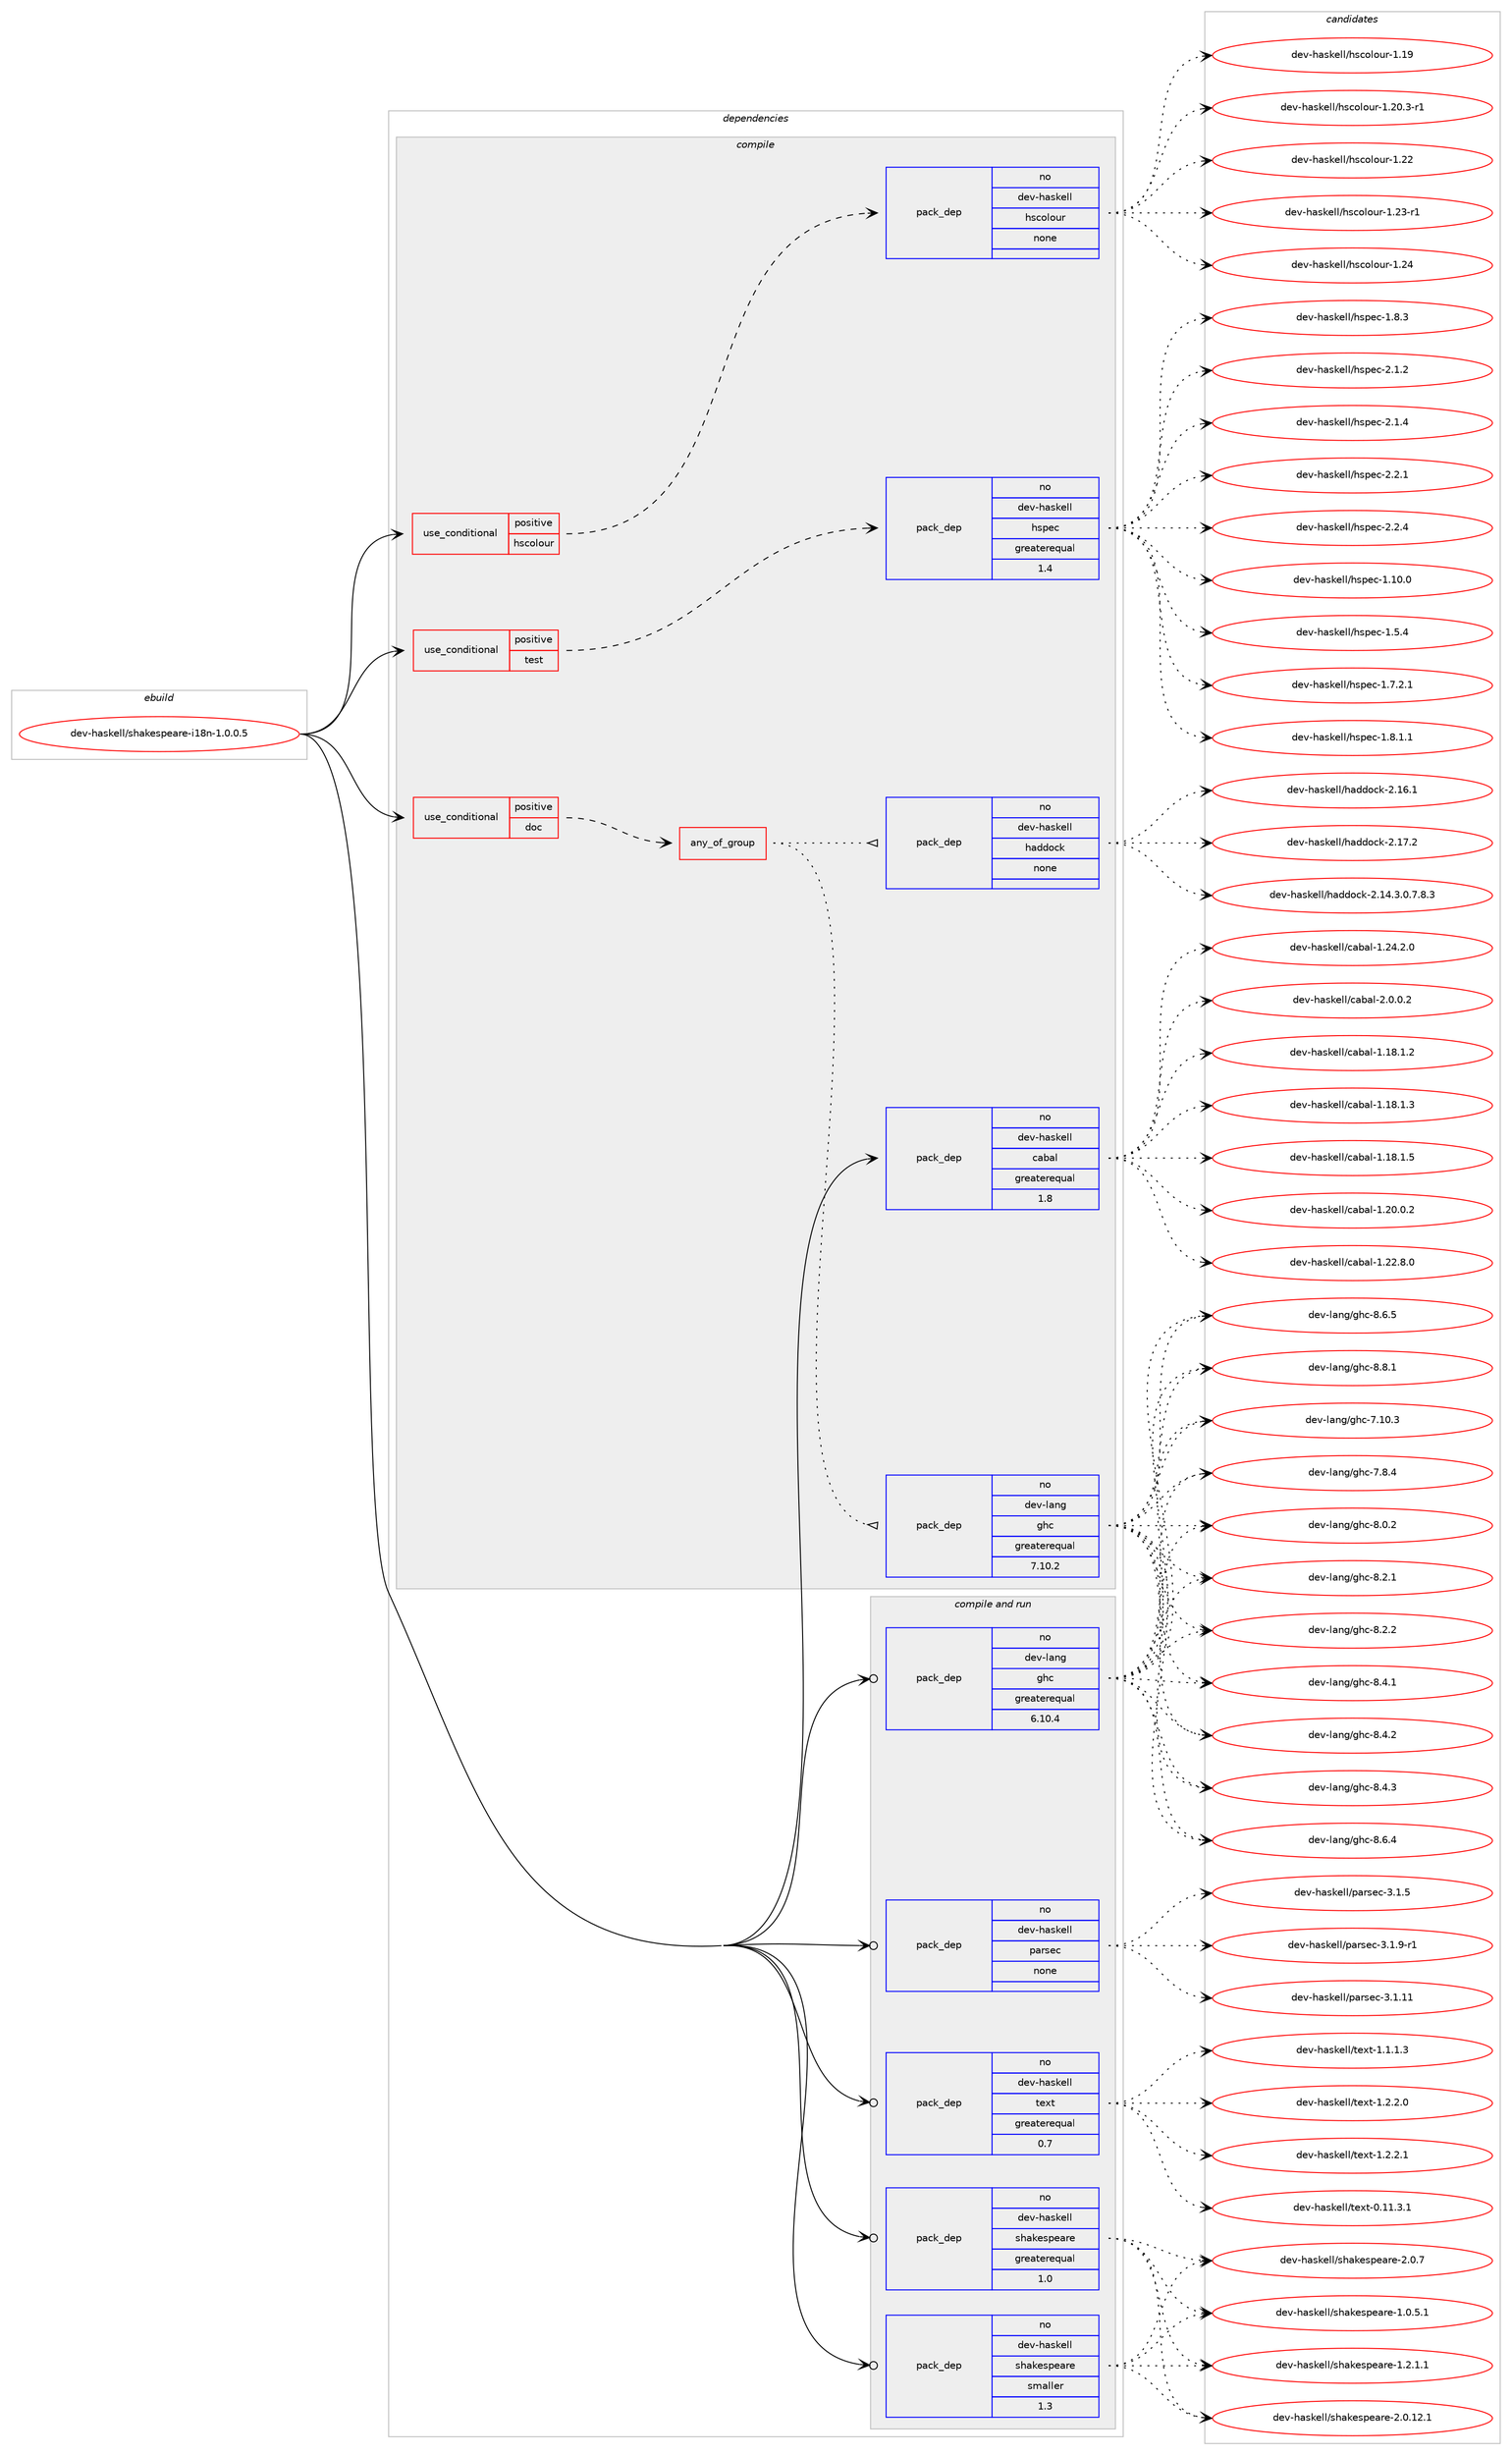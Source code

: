 digraph prolog {

# *************
# Graph options
# *************

newrank=true;
concentrate=true;
compound=true;
graph [rankdir=LR,fontname=Helvetica,fontsize=10,ranksep=1.5];#, ranksep=2.5, nodesep=0.2];
edge  [arrowhead=vee];
node  [fontname=Helvetica,fontsize=10];

# **********
# The ebuild
# **********

subgraph cluster_leftcol {
color=gray;
rank=same;
label=<<i>ebuild</i>>;
id [label="dev-haskell/shakespeare-i18n-1.0.0.5", color=red, width=4, href="../dev-haskell/shakespeare-i18n-1.0.0.5.svg"];
}

# ****************
# The dependencies
# ****************

subgraph cluster_midcol {
color=gray;
label=<<i>dependencies</i>>;
subgraph cluster_compile {
fillcolor="#eeeeee";
style=filled;
label=<<i>compile</i>>;
subgraph cond127503 {
dependency543488 [label=<<TABLE BORDER="0" CELLBORDER="1" CELLSPACING="0" CELLPADDING="4"><TR><TD ROWSPAN="3" CELLPADDING="10">use_conditional</TD></TR><TR><TD>positive</TD></TR><TR><TD>doc</TD></TR></TABLE>>, shape=none, color=red];
subgraph any10457 {
dependency543489 [label=<<TABLE BORDER="0" CELLBORDER="1" CELLSPACING="0" CELLPADDING="4"><TR><TD CELLPADDING="10">any_of_group</TD></TR></TABLE>>, shape=none, color=red];subgraph pack405171 {
dependency543490 [label=<<TABLE BORDER="0" CELLBORDER="1" CELLSPACING="0" CELLPADDING="4" WIDTH="220"><TR><TD ROWSPAN="6" CELLPADDING="30">pack_dep</TD></TR><TR><TD WIDTH="110">no</TD></TR><TR><TD>dev-haskell</TD></TR><TR><TD>haddock</TD></TR><TR><TD>none</TD></TR><TR><TD></TD></TR></TABLE>>, shape=none, color=blue];
}
dependency543489:e -> dependency543490:w [weight=20,style="dotted",arrowhead="oinv"];
subgraph pack405172 {
dependency543491 [label=<<TABLE BORDER="0" CELLBORDER="1" CELLSPACING="0" CELLPADDING="4" WIDTH="220"><TR><TD ROWSPAN="6" CELLPADDING="30">pack_dep</TD></TR><TR><TD WIDTH="110">no</TD></TR><TR><TD>dev-lang</TD></TR><TR><TD>ghc</TD></TR><TR><TD>greaterequal</TD></TR><TR><TD>7.10.2</TD></TR></TABLE>>, shape=none, color=blue];
}
dependency543489:e -> dependency543491:w [weight=20,style="dotted",arrowhead="oinv"];
}
dependency543488:e -> dependency543489:w [weight=20,style="dashed",arrowhead="vee"];
}
id:e -> dependency543488:w [weight=20,style="solid",arrowhead="vee"];
subgraph cond127504 {
dependency543492 [label=<<TABLE BORDER="0" CELLBORDER="1" CELLSPACING="0" CELLPADDING="4"><TR><TD ROWSPAN="3" CELLPADDING="10">use_conditional</TD></TR><TR><TD>positive</TD></TR><TR><TD>hscolour</TD></TR></TABLE>>, shape=none, color=red];
subgraph pack405173 {
dependency543493 [label=<<TABLE BORDER="0" CELLBORDER="1" CELLSPACING="0" CELLPADDING="4" WIDTH="220"><TR><TD ROWSPAN="6" CELLPADDING="30">pack_dep</TD></TR><TR><TD WIDTH="110">no</TD></TR><TR><TD>dev-haskell</TD></TR><TR><TD>hscolour</TD></TR><TR><TD>none</TD></TR><TR><TD></TD></TR></TABLE>>, shape=none, color=blue];
}
dependency543492:e -> dependency543493:w [weight=20,style="dashed",arrowhead="vee"];
}
id:e -> dependency543492:w [weight=20,style="solid",arrowhead="vee"];
subgraph cond127505 {
dependency543494 [label=<<TABLE BORDER="0" CELLBORDER="1" CELLSPACING="0" CELLPADDING="4"><TR><TD ROWSPAN="3" CELLPADDING="10">use_conditional</TD></TR><TR><TD>positive</TD></TR><TR><TD>test</TD></TR></TABLE>>, shape=none, color=red];
subgraph pack405174 {
dependency543495 [label=<<TABLE BORDER="0" CELLBORDER="1" CELLSPACING="0" CELLPADDING="4" WIDTH="220"><TR><TD ROWSPAN="6" CELLPADDING="30">pack_dep</TD></TR><TR><TD WIDTH="110">no</TD></TR><TR><TD>dev-haskell</TD></TR><TR><TD>hspec</TD></TR><TR><TD>greaterequal</TD></TR><TR><TD>1.4</TD></TR></TABLE>>, shape=none, color=blue];
}
dependency543494:e -> dependency543495:w [weight=20,style="dashed",arrowhead="vee"];
}
id:e -> dependency543494:w [weight=20,style="solid",arrowhead="vee"];
subgraph pack405175 {
dependency543496 [label=<<TABLE BORDER="0" CELLBORDER="1" CELLSPACING="0" CELLPADDING="4" WIDTH="220"><TR><TD ROWSPAN="6" CELLPADDING="30">pack_dep</TD></TR><TR><TD WIDTH="110">no</TD></TR><TR><TD>dev-haskell</TD></TR><TR><TD>cabal</TD></TR><TR><TD>greaterequal</TD></TR><TR><TD>1.8</TD></TR></TABLE>>, shape=none, color=blue];
}
id:e -> dependency543496:w [weight=20,style="solid",arrowhead="vee"];
}
subgraph cluster_compileandrun {
fillcolor="#eeeeee";
style=filled;
label=<<i>compile and run</i>>;
subgraph pack405176 {
dependency543497 [label=<<TABLE BORDER="0" CELLBORDER="1" CELLSPACING="0" CELLPADDING="4" WIDTH="220"><TR><TD ROWSPAN="6" CELLPADDING="30">pack_dep</TD></TR><TR><TD WIDTH="110">no</TD></TR><TR><TD>dev-haskell</TD></TR><TR><TD>parsec</TD></TR><TR><TD>none</TD></TR><TR><TD></TD></TR></TABLE>>, shape=none, color=blue];
}
id:e -> dependency543497:w [weight=20,style="solid",arrowhead="odotvee"];
subgraph pack405177 {
dependency543498 [label=<<TABLE BORDER="0" CELLBORDER="1" CELLSPACING="0" CELLPADDING="4" WIDTH="220"><TR><TD ROWSPAN="6" CELLPADDING="30">pack_dep</TD></TR><TR><TD WIDTH="110">no</TD></TR><TR><TD>dev-haskell</TD></TR><TR><TD>shakespeare</TD></TR><TR><TD>greaterequal</TD></TR><TR><TD>1.0</TD></TR></TABLE>>, shape=none, color=blue];
}
id:e -> dependency543498:w [weight=20,style="solid",arrowhead="odotvee"];
subgraph pack405178 {
dependency543499 [label=<<TABLE BORDER="0" CELLBORDER="1" CELLSPACING="0" CELLPADDING="4" WIDTH="220"><TR><TD ROWSPAN="6" CELLPADDING="30">pack_dep</TD></TR><TR><TD WIDTH="110">no</TD></TR><TR><TD>dev-haskell</TD></TR><TR><TD>shakespeare</TD></TR><TR><TD>smaller</TD></TR><TR><TD>1.3</TD></TR></TABLE>>, shape=none, color=blue];
}
id:e -> dependency543499:w [weight=20,style="solid",arrowhead="odotvee"];
subgraph pack405179 {
dependency543500 [label=<<TABLE BORDER="0" CELLBORDER="1" CELLSPACING="0" CELLPADDING="4" WIDTH="220"><TR><TD ROWSPAN="6" CELLPADDING="30">pack_dep</TD></TR><TR><TD WIDTH="110">no</TD></TR><TR><TD>dev-haskell</TD></TR><TR><TD>text</TD></TR><TR><TD>greaterequal</TD></TR><TR><TD>0.7</TD></TR></TABLE>>, shape=none, color=blue];
}
id:e -> dependency543500:w [weight=20,style="solid",arrowhead="odotvee"];
subgraph pack405180 {
dependency543501 [label=<<TABLE BORDER="0" CELLBORDER="1" CELLSPACING="0" CELLPADDING="4" WIDTH="220"><TR><TD ROWSPAN="6" CELLPADDING="30">pack_dep</TD></TR><TR><TD WIDTH="110">no</TD></TR><TR><TD>dev-lang</TD></TR><TR><TD>ghc</TD></TR><TR><TD>greaterequal</TD></TR><TR><TD>6.10.4</TD></TR></TABLE>>, shape=none, color=blue];
}
id:e -> dependency543501:w [weight=20,style="solid",arrowhead="odotvee"];
}
subgraph cluster_run {
fillcolor="#eeeeee";
style=filled;
label=<<i>run</i>>;
}
}

# **************
# The candidates
# **************

subgraph cluster_choices {
rank=same;
color=gray;
label=<<i>candidates</i>>;

subgraph choice405171 {
color=black;
nodesep=1;
choice1001011184510497115107101108108471049710010011199107455046495246514648465546564651 [label="dev-haskell/haddock-2.14.3.0.7.8.3", color=red, width=4,href="../dev-haskell/haddock-2.14.3.0.7.8.3.svg"];
choice100101118451049711510710110810847104971001001119910745504649544649 [label="dev-haskell/haddock-2.16.1", color=red, width=4,href="../dev-haskell/haddock-2.16.1.svg"];
choice100101118451049711510710110810847104971001001119910745504649554650 [label="dev-haskell/haddock-2.17.2", color=red, width=4,href="../dev-haskell/haddock-2.17.2.svg"];
dependency543490:e -> choice1001011184510497115107101108108471049710010011199107455046495246514648465546564651:w [style=dotted,weight="100"];
dependency543490:e -> choice100101118451049711510710110810847104971001001119910745504649544649:w [style=dotted,weight="100"];
dependency543490:e -> choice100101118451049711510710110810847104971001001119910745504649554650:w [style=dotted,weight="100"];
}
subgraph choice405172 {
color=black;
nodesep=1;
choice1001011184510897110103471031049945554649484651 [label="dev-lang/ghc-7.10.3", color=red, width=4,href="../dev-lang/ghc-7.10.3.svg"];
choice10010111845108971101034710310499455546564652 [label="dev-lang/ghc-7.8.4", color=red, width=4,href="../dev-lang/ghc-7.8.4.svg"];
choice10010111845108971101034710310499455646484650 [label="dev-lang/ghc-8.0.2", color=red, width=4,href="../dev-lang/ghc-8.0.2.svg"];
choice10010111845108971101034710310499455646504649 [label="dev-lang/ghc-8.2.1", color=red, width=4,href="../dev-lang/ghc-8.2.1.svg"];
choice10010111845108971101034710310499455646504650 [label="dev-lang/ghc-8.2.2", color=red, width=4,href="../dev-lang/ghc-8.2.2.svg"];
choice10010111845108971101034710310499455646524649 [label="dev-lang/ghc-8.4.1", color=red, width=4,href="../dev-lang/ghc-8.4.1.svg"];
choice10010111845108971101034710310499455646524650 [label="dev-lang/ghc-8.4.2", color=red, width=4,href="../dev-lang/ghc-8.4.2.svg"];
choice10010111845108971101034710310499455646524651 [label="dev-lang/ghc-8.4.3", color=red, width=4,href="../dev-lang/ghc-8.4.3.svg"];
choice10010111845108971101034710310499455646544652 [label="dev-lang/ghc-8.6.4", color=red, width=4,href="../dev-lang/ghc-8.6.4.svg"];
choice10010111845108971101034710310499455646544653 [label="dev-lang/ghc-8.6.5", color=red, width=4,href="../dev-lang/ghc-8.6.5.svg"];
choice10010111845108971101034710310499455646564649 [label="dev-lang/ghc-8.8.1", color=red, width=4,href="../dev-lang/ghc-8.8.1.svg"];
dependency543491:e -> choice1001011184510897110103471031049945554649484651:w [style=dotted,weight="100"];
dependency543491:e -> choice10010111845108971101034710310499455546564652:w [style=dotted,weight="100"];
dependency543491:e -> choice10010111845108971101034710310499455646484650:w [style=dotted,weight="100"];
dependency543491:e -> choice10010111845108971101034710310499455646504649:w [style=dotted,weight="100"];
dependency543491:e -> choice10010111845108971101034710310499455646504650:w [style=dotted,weight="100"];
dependency543491:e -> choice10010111845108971101034710310499455646524649:w [style=dotted,weight="100"];
dependency543491:e -> choice10010111845108971101034710310499455646524650:w [style=dotted,weight="100"];
dependency543491:e -> choice10010111845108971101034710310499455646524651:w [style=dotted,weight="100"];
dependency543491:e -> choice10010111845108971101034710310499455646544652:w [style=dotted,weight="100"];
dependency543491:e -> choice10010111845108971101034710310499455646544653:w [style=dotted,weight="100"];
dependency543491:e -> choice10010111845108971101034710310499455646564649:w [style=dotted,weight="100"];
}
subgraph choice405173 {
color=black;
nodesep=1;
choice100101118451049711510710110810847104115991111081111171144549464957 [label="dev-haskell/hscolour-1.19", color=red, width=4,href="../dev-haskell/hscolour-1.19.svg"];
choice10010111845104971151071011081084710411599111108111117114454946504846514511449 [label="dev-haskell/hscolour-1.20.3-r1", color=red, width=4,href="../dev-haskell/hscolour-1.20.3-r1.svg"];
choice100101118451049711510710110810847104115991111081111171144549465050 [label="dev-haskell/hscolour-1.22", color=red, width=4,href="../dev-haskell/hscolour-1.22.svg"];
choice1001011184510497115107101108108471041159911110811111711445494650514511449 [label="dev-haskell/hscolour-1.23-r1", color=red, width=4,href="../dev-haskell/hscolour-1.23-r1.svg"];
choice100101118451049711510710110810847104115991111081111171144549465052 [label="dev-haskell/hscolour-1.24", color=red, width=4,href="../dev-haskell/hscolour-1.24.svg"];
dependency543493:e -> choice100101118451049711510710110810847104115991111081111171144549464957:w [style=dotted,weight="100"];
dependency543493:e -> choice10010111845104971151071011081084710411599111108111117114454946504846514511449:w [style=dotted,weight="100"];
dependency543493:e -> choice100101118451049711510710110810847104115991111081111171144549465050:w [style=dotted,weight="100"];
dependency543493:e -> choice1001011184510497115107101108108471041159911110811111711445494650514511449:w [style=dotted,weight="100"];
dependency543493:e -> choice100101118451049711510710110810847104115991111081111171144549465052:w [style=dotted,weight="100"];
}
subgraph choice405174 {
color=black;
nodesep=1;
choice1001011184510497115107101108108471041151121019945494649484648 [label="dev-haskell/hspec-1.10.0", color=red, width=4,href="../dev-haskell/hspec-1.10.0.svg"];
choice10010111845104971151071011081084710411511210199454946534652 [label="dev-haskell/hspec-1.5.4", color=red, width=4,href="../dev-haskell/hspec-1.5.4.svg"];
choice100101118451049711510710110810847104115112101994549465546504649 [label="dev-haskell/hspec-1.7.2.1", color=red, width=4,href="../dev-haskell/hspec-1.7.2.1.svg"];
choice100101118451049711510710110810847104115112101994549465646494649 [label="dev-haskell/hspec-1.8.1.1", color=red, width=4,href="../dev-haskell/hspec-1.8.1.1.svg"];
choice10010111845104971151071011081084710411511210199454946564651 [label="dev-haskell/hspec-1.8.3", color=red, width=4,href="../dev-haskell/hspec-1.8.3.svg"];
choice10010111845104971151071011081084710411511210199455046494650 [label="dev-haskell/hspec-2.1.2", color=red, width=4,href="../dev-haskell/hspec-2.1.2.svg"];
choice10010111845104971151071011081084710411511210199455046494652 [label="dev-haskell/hspec-2.1.4", color=red, width=4,href="../dev-haskell/hspec-2.1.4.svg"];
choice10010111845104971151071011081084710411511210199455046504649 [label="dev-haskell/hspec-2.2.1", color=red, width=4,href="../dev-haskell/hspec-2.2.1.svg"];
choice10010111845104971151071011081084710411511210199455046504652 [label="dev-haskell/hspec-2.2.4", color=red, width=4,href="../dev-haskell/hspec-2.2.4.svg"];
dependency543495:e -> choice1001011184510497115107101108108471041151121019945494649484648:w [style=dotted,weight="100"];
dependency543495:e -> choice10010111845104971151071011081084710411511210199454946534652:w [style=dotted,weight="100"];
dependency543495:e -> choice100101118451049711510710110810847104115112101994549465546504649:w [style=dotted,weight="100"];
dependency543495:e -> choice100101118451049711510710110810847104115112101994549465646494649:w [style=dotted,weight="100"];
dependency543495:e -> choice10010111845104971151071011081084710411511210199454946564651:w [style=dotted,weight="100"];
dependency543495:e -> choice10010111845104971151071011081084710411511210199455046494650:w [style=dotted,weight="100"];
dependency543495:e -> choice10010111845104971151071011081084710411511210199455046494652:w [style=dotted,weight="100"];
dependency543495:e -> choice10010111845104971151071011081084710411511210199455046504649:w [style=dotted,weight="100"];
dependency543495:e -> choice10010111845104971151071011081084710411511210199455046504652:w [style=dotted,weight="100"];
}
subgraph choice405175 {
color=black;
nodesep=1;
choice10010111845104971151071011081084799979897108454946495646494650 [label="dev-haskell/cabal-1.18.1.2", color=red, width=4,href="../dev-haskell/cabal-1.18.1.2.svg"];
choice10010111845104971151071011081084799979897108454946495646494651 [label="dev-haskell/cabal-1.18.1.3", color=red, width=4,href="../dev-haskell/cabal-1.18.1.3.svg"];
choice10010111845104971151071011081084799979897108454946495646494653 [label="dev-haskell/cabal-1.18.1.5", color=red, width=4,href="../dev-haskell/cabal-1.18.1.5.svg"];
choice10010111845104971151071011081084799979897108454946504846484650 [label="dev-haskell/cabal-1.20.0.2", color=red, width=4,href="../dev-haskell/cabal-1.20.0.2.svg"];
choice10010111845104971151071011081084799979897108454946505046564648 [label="dev-haskell/cabal-1.22.8.0", color=red, width=4,href="../dev-haskell/cabal-1.22.8.0.svg"];
choice10010111845104971151071011081084799979897108454946505246504648 [label="dev-haskell/cabal-1.24.2.0", color=red, width=4,href="../dev-haskell/cabal-1.24.2.0.svg"];
choice100101118451049711510710110810847999798971084550464846484650 [label="dev-haskell/cabal-2.0.0.2", color=red, width=4,href="../dev-haskell/cabal-2.0.0.2.svg"];
dependency543496:e -> choice10010111845104971151071011081084799979897108454946495646494650:w [style=dotted,weight="100"];
dependency543496:e -> choice10010111845104971151071011081084799979897108454946495646494651:w [style=dotted,weight="100"];
dependency543496:e -> choice10010111845104971151071011081084799979897108454946495646494653:w [style=dotted,weight="100"];
dependency543496:e -> choice10010111845104971151071011081084799979897108454946504846484650:w [style=dotted,weight="100"];
dependency543496:e -> choice10010111845104971151071011081084799979897108454946505046564648:w [style=dotted,weight="100"];
dependency543496:e -> choice10010111845104971151071011081084799979897108454946505246504648:w [style=dotted,weight="100"];
dependency543496:e -> choice100101118451049711510710110810847999798971084550464846484650:w [style=dotted,weight="100"];
}
subgraph choice405176 {
color=black;
nodesep=1;
choice100101118451049711510710110810847112971141151019945514649464949 [label="dev-haskell/parsec-3.1.11", color=red, width=4,href="../dev-haskell/parsec-3.1.11.svg"];
choice1001011184510497115107101108108471129711411510199455146494653 [label="dev-haskell/parsec-3.1.5", color=red, width=4,href="../dev-haskell/parsec-3.1.5.svg"];
choice10010111845104971151071011081084711297114115101994551464946574511449 [label="dev-haskell/parsec-3.1.9-r1", color=red, width=4,href="../dev-haskell/parsec-3.1.9-r1.svg"];
dependency543497:e -> choice100101118451049711510710110810847112971141151019945514649464949:w [style=dotted,weight="100"];
dependency543497:e -> choice1001011184510497115107101108108471129711411510199455146494653:w [style=dotted,weight="100"];
dependency543497:e -> choice10010111845104971151071011081084711297114115101994551464946574511449:w [style=dotted,weight="100"];
}
subgraph choice405177 {
color=black;
nodesep=1;
choice10010111845104971151071011081084711510497107101115112101971141014549464846534649 [label="dev-haskell/shakespeare-1.0.5.1", color=red, width=4,href="../dev-haskell/shakespeare-1.0.5.1.svg"];
choice10010111845104971151071011081084711510497107101115112101971141014549465046494649 [label="dev-haskell/shakespeare-1.2.1.1", color=red, width=4,href="../dev-haskell/shakespeare-1.2.1.1.svg"];
choice1001011184510497115107101108108471151049710710111511210197114101455046484649504649 [label="dev-haskell/shakespeare-2.0.12.1", color=red, width=4,href="../dev-haskell/shakespeare-2.0.12.1.svg"];
choice1001011184510497115107101108108471151049710710111511210197114101455046484655 [label="dev-haskell/shakespeare-2.0.7", color=red, width=4,href="../dev-haskell/shakespeare-2.0.7.svg"];
dependency543498:e -> choice10010111845104971151071011081084711510497107101115112101971141014549464846534649:w [style=dotted,weight="100"];
dependency543498:e -> choice10010111845104971151071011081084711510497107101115112101971141014549465046494649:w [style=dotted,weight="100"];
dependency543498:e -> choice1001011184510497115107101108108471151049710710111511210197114101455046484649504649:w [style=dotted,weight="100"];
dependency543498:e -> choice1001011184510497115107101108108471151049710710111511210197114101455046484655:w [style=dotted,weight="100"];
}
subgraph choice405178 {
color=black;
nodesep=1;
choice10010111845104971151071011081084711510497107101115112101971141014549464846534649 [label="dev-haskell/shakespeare-1.0.5.1", color=red, width=4,href="../dev-haskell/shakespeare-1.0.5.1.svg"];
choice10010111845104971151071011081084711510497107101115112101971141014549465046494649 [label="dev-haskell/shakespeare-1.2.1.1", color=red, width=4,href="../dev-haskell/shakespeare-1.2.1.1.svg"];
choice1001011184510497115107101108108471151049710710111511210197114101455046484649504649 [label="dev-haskell/shakespeare-2.0.12.1", color=red, width=4,href="../dev-haskell/shakespeare-2.0.12.1.svg"];
choice1001011184510497115107101108108471151049710710111511210197114101455046484655 [label="dev-haskell/shakespeare-2.0.7", color=red, width=4,href="../dev-haskell/shakespeare-2.0.7.svg"];
dependency543499:e -> choice10010111845104971151071011081084711510497107101115112101971141014549464846534649:w [style=dotted,weight="100"];
dependency543499:e -> choice10010111845104971151071011081084711510497107101115112101971141014549465046494649:w [style=dotted,weight="100"];
dependency543499:e -> choice1001011184510497115107101108108471151049710710111511210197114101455046484649504649:w [style=dotted,weight="100"];
dependency543499:e -> choice1001011184510497115107101108108471151049710710111511210197114101455046484655:w [style=dotted,weight="100"];
}
subgraph choice405179 {
color=black;
nodesep=1;
choice100101118451049711510710110810847116101120116454846494946514649 [label="dev-haskell/text-0.11.3.1", color=red, width=4,href="../dev-haskell/text-0.11.3.1.svg"];
choice1001011184510497115107101108108471161011201164549464946494651 [label="dev-haskell/text-1.1.1.3", color=red, width=4,href="../dev-haskell/text-1.1.1.3.svg"];
choice1001011184510497115107101108108471161011201164549465046504648 [label="dev-haskell/text-1.2.2.0", color=red, width=4,href="../dev-haskell/text-1.2.2.0.svg"];
choice1001011184510497115107101108108471161011201164549465046504649 [label="dev-haskell/text-1.2.2.1", color=red, width=4,href="../dev-haskell/text-1.2.2.1.svg"];
dependency543500:e -> choice100101118451049711510710110810847116101120116454846494946514649:w [style=dotted,weight="100"];
dependency543500:e -> choice1001011184510497115107101108108471161011201164549464946494651:w [style=dotted,weight="100"];
dependency543500:e -> choice1001011184510497115107101108108471161011201164549465046504648:w [style=dotted,weight="100"];
dependency543500:e -> choice1001011184510497115107101108108471161011201164549465046504649:w [style=dotted,weight="100"];
}
subgraph choice405180 {
color=black;
nodesep=1;
choice1001011184510897110103471031049945554649484651 [label="dev-lang/ghc-7.10.3", color=red, width=4,href="../dev-lang/ghc-7.10.3.svg"];
choice10010111845108971101034710310499455546564652 [label="dev-lang/ghc-7.8.4", color=red, width=4,href="../dev-lang/ghc-7.8.4.svg"];
choice10010111845108971101034710310499455646484650 [label="dev-lang/ghc-8.0.2", color=red, width=4,href="../dev-lang/ghc-8.0.2.svg"];
choice10010111845108971101034710310499455646504649 [label="dev-lang/ghc-8.2.1", color=red, width=4,href="../dev-lang/ghc-8.2.1.svg"];
choice10010111845108971101034710310499455646504650 [label="dev-lang/ghc-8.2.2", color=red, width=4,href="../dev-lang/ghc-8.2.2.svg"];
choice10010111845108971101034710310499455646524649 [label="dev-lang/ghc-8.4.1", color=red, width=4,href="../dev-lang/ghc-8.4.1.svg"];
choice10010111845108971101034710310499455646524650 [label="dev-lang/ghc-8.4.2", color=red, width=4,href="../dev-lang/ghc-8.4.2.svg"];
choice10010111845108971101034710310499455646524651 [label="dev-lang/ghc-8.4.3", color=red, width=4,href="../dev-lang/ghc-8.4.3.svg"];
choice10010111845108971101034710310499455646544652 [label="dev-lang/ghc-8.6.4", color=red, width=4,href="../dev-lang/ghc-8.6.4.svg"];
choice10010111845108971101034710310499455646544653 [label="dev-lang/ghc-8.6.5", color=red, width=4,href="../dev-lang/ghc-8.6.5.svg"];
choice10010111845108971101034710310499455646564649 [label="dev-lang/ghc-8.8.1", color=red, width=4,href="../dev-lang/ghc-8.8.1.svg"];
dependency543501:e -> choice1001011184510897110103471031049945554649484651:w [style=dotted,weight="100"];
dependency543501:e -> choice10010111845108971101034710310499455546564652:w [style=dotted,weight="100"];
dependency543501:e -> choice10010111845108971101034710310499455646484650:w [style=dotted,weight="100"];
dependency543501:e -> choice10010111845108971101034710310499455646504649:w [style=dotted,weight="100"];
dependency543501:e -> choice10010111845108971101034710310499455646504650:w [style=dotted,weight="100"];
dependency543501:e -> choice10010111845108971101034710310499455646524649:w [style=dotted,weight="100"];
dependency543501:e -> choice10010111845108971101034710310499455646524650:w [style=dotted,weight="100"];
dependency543501:e -> choice10010111845108971101034710310499455646524651:w [style=dotted,weight="100"];
dependency543501:e -> choice10010111845108971101034710310499455646544652:w [style=dotted,weight="100"];
dependency543501:e -> choice10010111845108971101034710310499455646544653:w [style=dotted,weight="100"];
dependency543501:e -> choice10010111845108971101034710310499455646564649:w [style=dotted,weight="100"];
}
}

}

